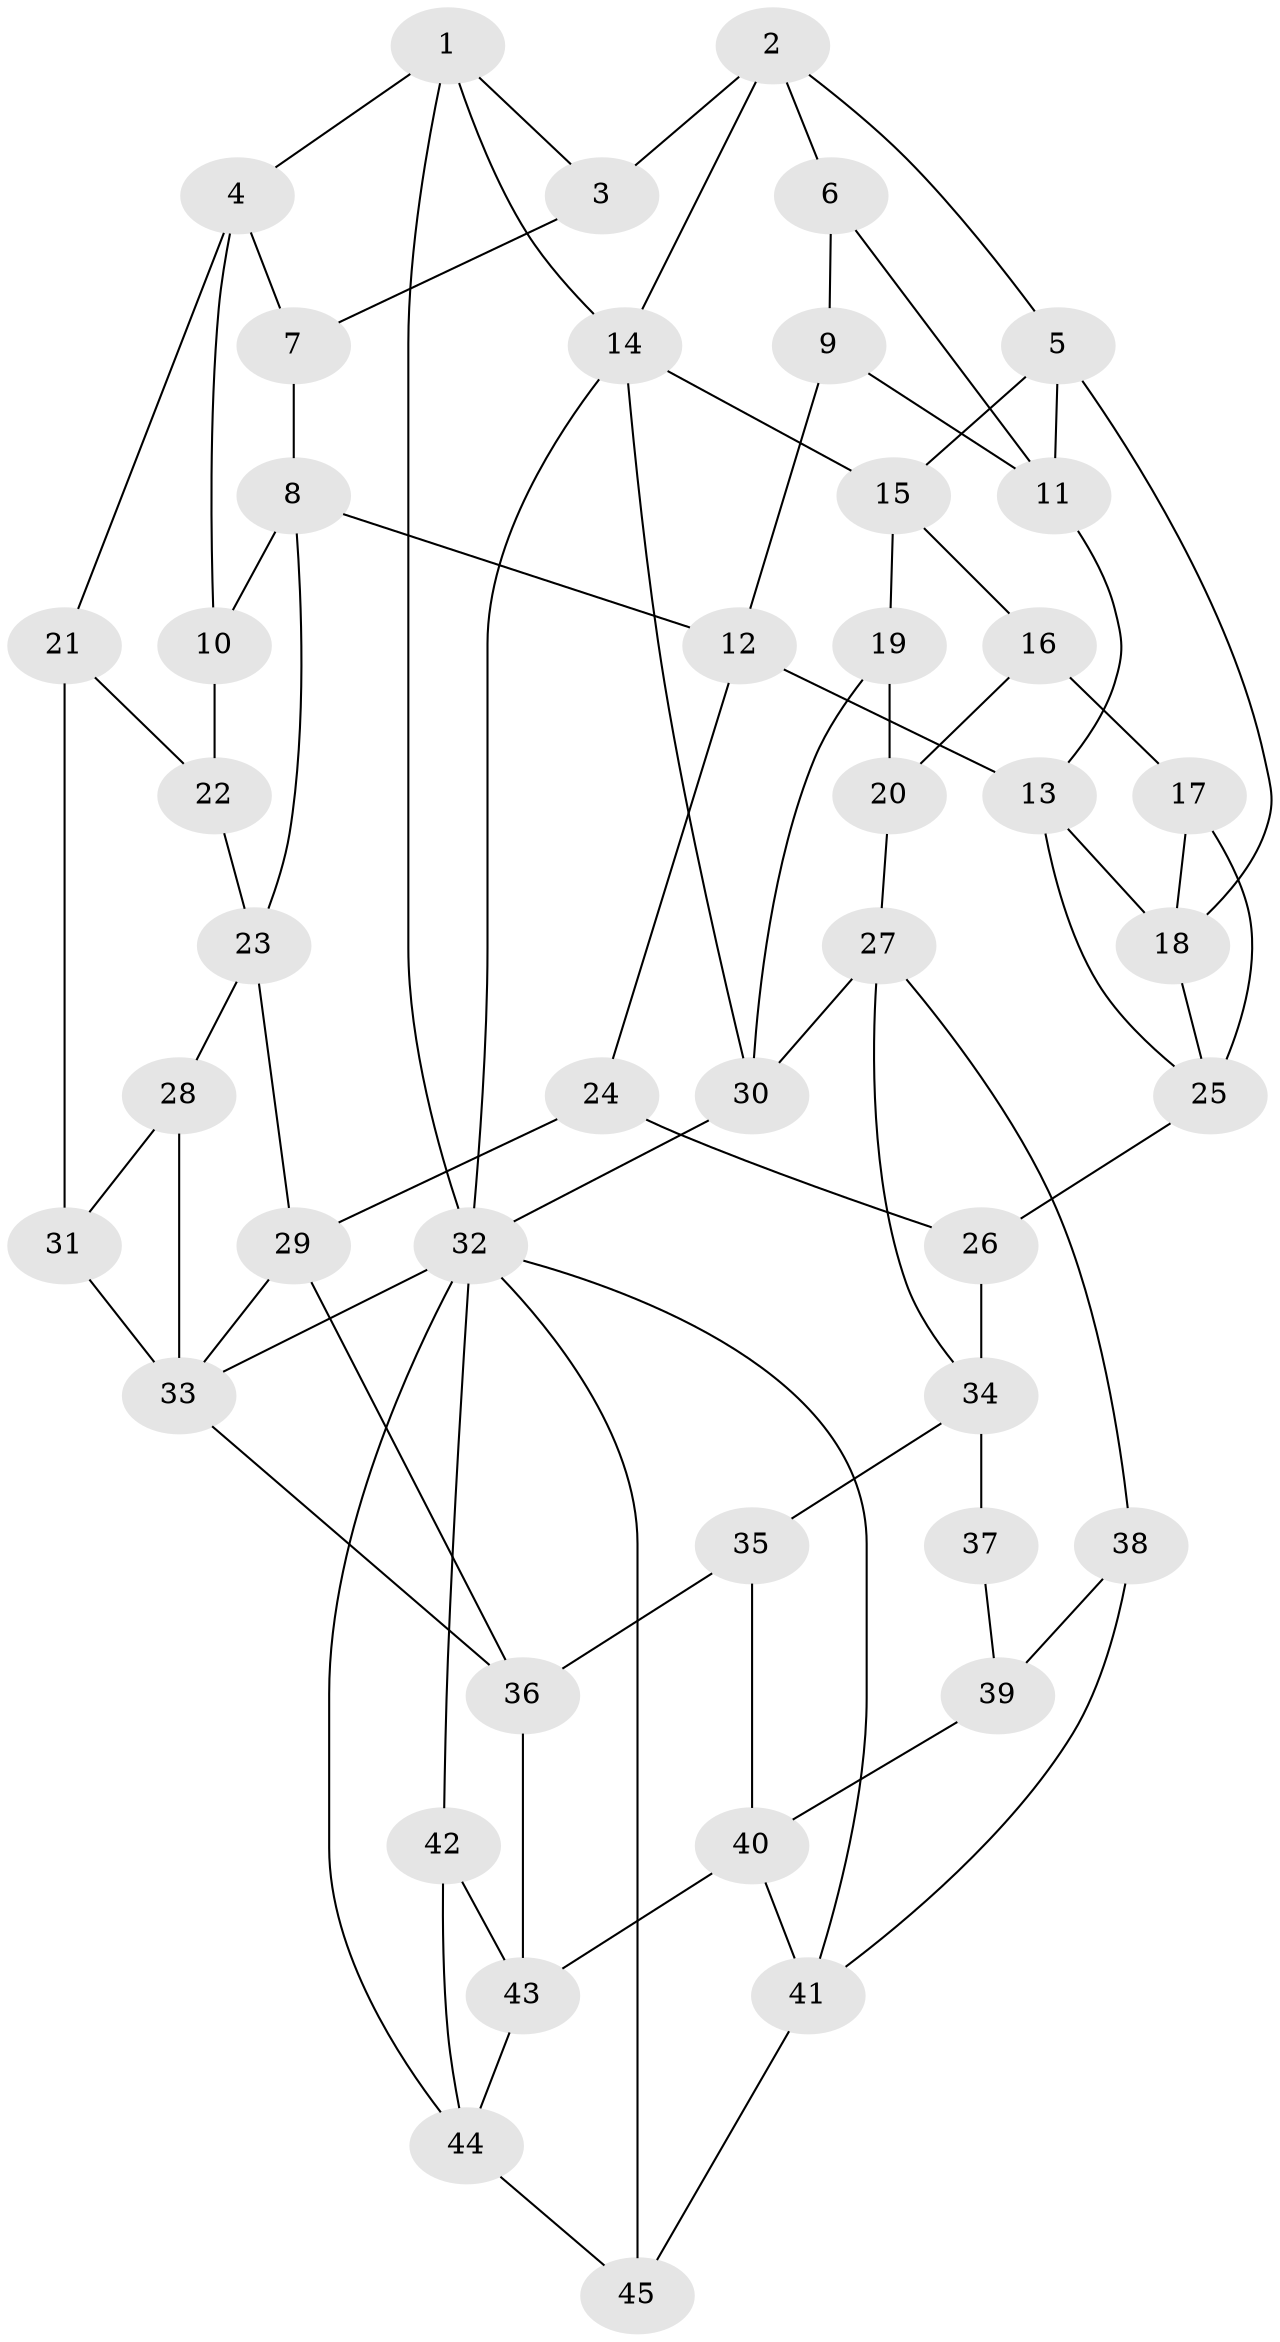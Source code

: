 // original degree distribution, {3: 0.022222222222222223, 4: 0.2777777777777778, 5: 0.4444444444444444, 6: 0.25555555555555554}
// Generated by graph-tools (version 1.1) at 2025/27/03/09/25 03:27:15]
// undirected, 45 vertices, 82 edges
graph export_dot {
graph [start="1"]
  node [color=gray90,style=filled];
  1;
  2;
  3;
  4;
  5;
  6;
  7;
  8;
  9;
  10;
  11;
  12;
  13;
  14;
  15;
  16;
  17;
  18;
  19;
  20;
  21;
  22;
  23;
  24;
  25;
  26;
  27;
  28;
  29;
  30;
  31;
  32;
  33;
  34;
  35;
  36;
  37;
  38;
  39;
  40;
  41;
  42;
  43;
  44;
  45;
  1 -- 3 [weight=1.0];
  1 -- 4 [weight=1.0];
  1 -- 14 [weight=1.0];
  1 -- 32 [weight=1.0];
  2 -- 3 [weight=1.0];
  2 -- 5 [weight=1.0];
  2 -- 6 [weight=1.0];
  2 -- 14 [weight=1.0];
  3 -- 7 [weight=2.0];
  4 -- 7 [weight=1.0];
  4 -- 10 [weight=1.0];
  4 -- 21 [weight=1.0];
  5 -- 11 [weight=1.0];
  5 -- 15 [weight=1.0];
  5 -- 18 [weight=1.0];
  6 -- 9 [weight=2.0];
  6 -- 11 [weight=1.0];
  7 -- 8 [weight=1.0];
  8 -- 10 [weight=1.0];
  8 -- 12 [weight=1.0];
  8 -- 23 [weight=1.0];
  9 -- 11 [weight=1.0];
  9 -- 12 [weight=1.0];
  10 -- 22 [weight=2.0];
  11 -- 13 [weight=1.0];
  12 -- 13 [weight=1.0];
  12 -- 24 [weight=1.0];
  13 -- 18 [weight=1.0];
  13 -- 25 [weight=1.0];
  14 -- 15 [weight=1.0];
  14 -- 30 [weight=1.0];
  14 -- 32 [weight=1.0];
  15 -- 16 [weight=1.0];
  15 -- 19 [weight=1.0];
  16 -- 17 [weight=1.0];
  16 -- 20 [weight=2.0];
  17 -- 18 [weight=1.0];
  17 -- 25 [weight=1.0];
  18 -- 25 [weight=1.0];
  19 -- 20 [weight=1.0];
  19 -- 30 [weight=1.0];
  20 -- 27 [weight=1.0];
  21 -- 22 [weight=1.0];
  21 -- 31 [weight=2.0];
  22 -- 23 [weight=1.0];
  23 -- 28 [weight=1.0];
  23 -- 29 [weight=1.0];
  24 -- 26 [weight=1.0];
  24 -- 29 [weight=1.0];
  25 -- 26 [weight=1.0];
  26 -- 34 [weight=2.0];
  27 -- 30 [weight=1.0];
  27 -- 34 [weight=1.0];
  27 -- 38 [weight=1.0];
  28 -- 31 [weight=1.0];
  28 -- 33 [weight=2.0];
  29 -- 33 [weight=1.0];
  29 -- 36 [weight=1.0];
  30 -- 32 [weight=1.0];
  31 -- 33 [weight=1.0];
  32 -- 33 [weight=1.0];
  32 -- 41 [weight=1.0];
  32 -- 42 [weight=1.0];
  32 -- 44 [weight=1.0];
  32 -- 45 [weight=1.0];
  33 -- 36 [weight=1.0];
  34 -- 35 [weight=1.0];
  34 -- 37 [weight=2.0];
  35 -- 36 [weight=1.0];
  35 -- 40 [weight=1.0];
  36 -- 43 [weight=1.0];
  37 -- 39 [weight=1.0];
  38 -- 39 [weight=2.0];
  38 -- 41 [weight=1.0];
  39 -- 40 [weight=1.0];
  40 -- 41 [weight=1.0];
  40 -- 43 [weight=1.0];
  41 -- 45 [weight=1.0];
  42 -- 43 [weight=1.0];
  42 -- 44 [weight=1.0];
  43 -- 44 [weight=1.0];
  44 -- 45 [weight=1.0];
}

